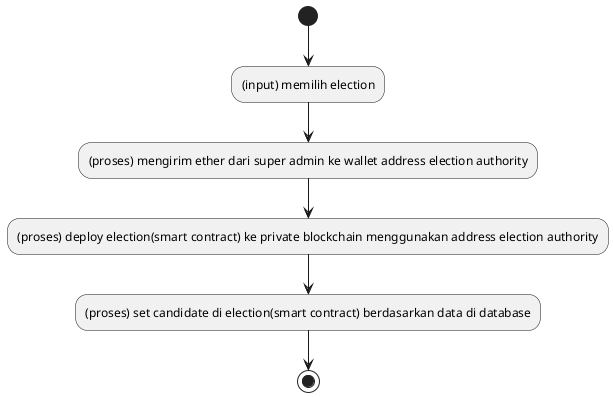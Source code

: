 @startuml "Super Admin Deploy Election"

(*) --> "(input) memilih election"
"(input) memilih election" --> "(proses) mengirim ether dari super admin ke wallet address election authority"
"(proses) mengirim ether dari super admin ke wallet address election authority" --> "(proses) deploy election(smart contract) ke private blockchain menggunakan address election authority"
"(proses) deploy election(smart contract) ke private blockchain menggunakan address election authority" --> "(proses) set candidate di election(smart contract) berdasarkan data di database"
"(proses) set candidate di election(smart contract) berdasarkan data di database" --> (*)

@enduml